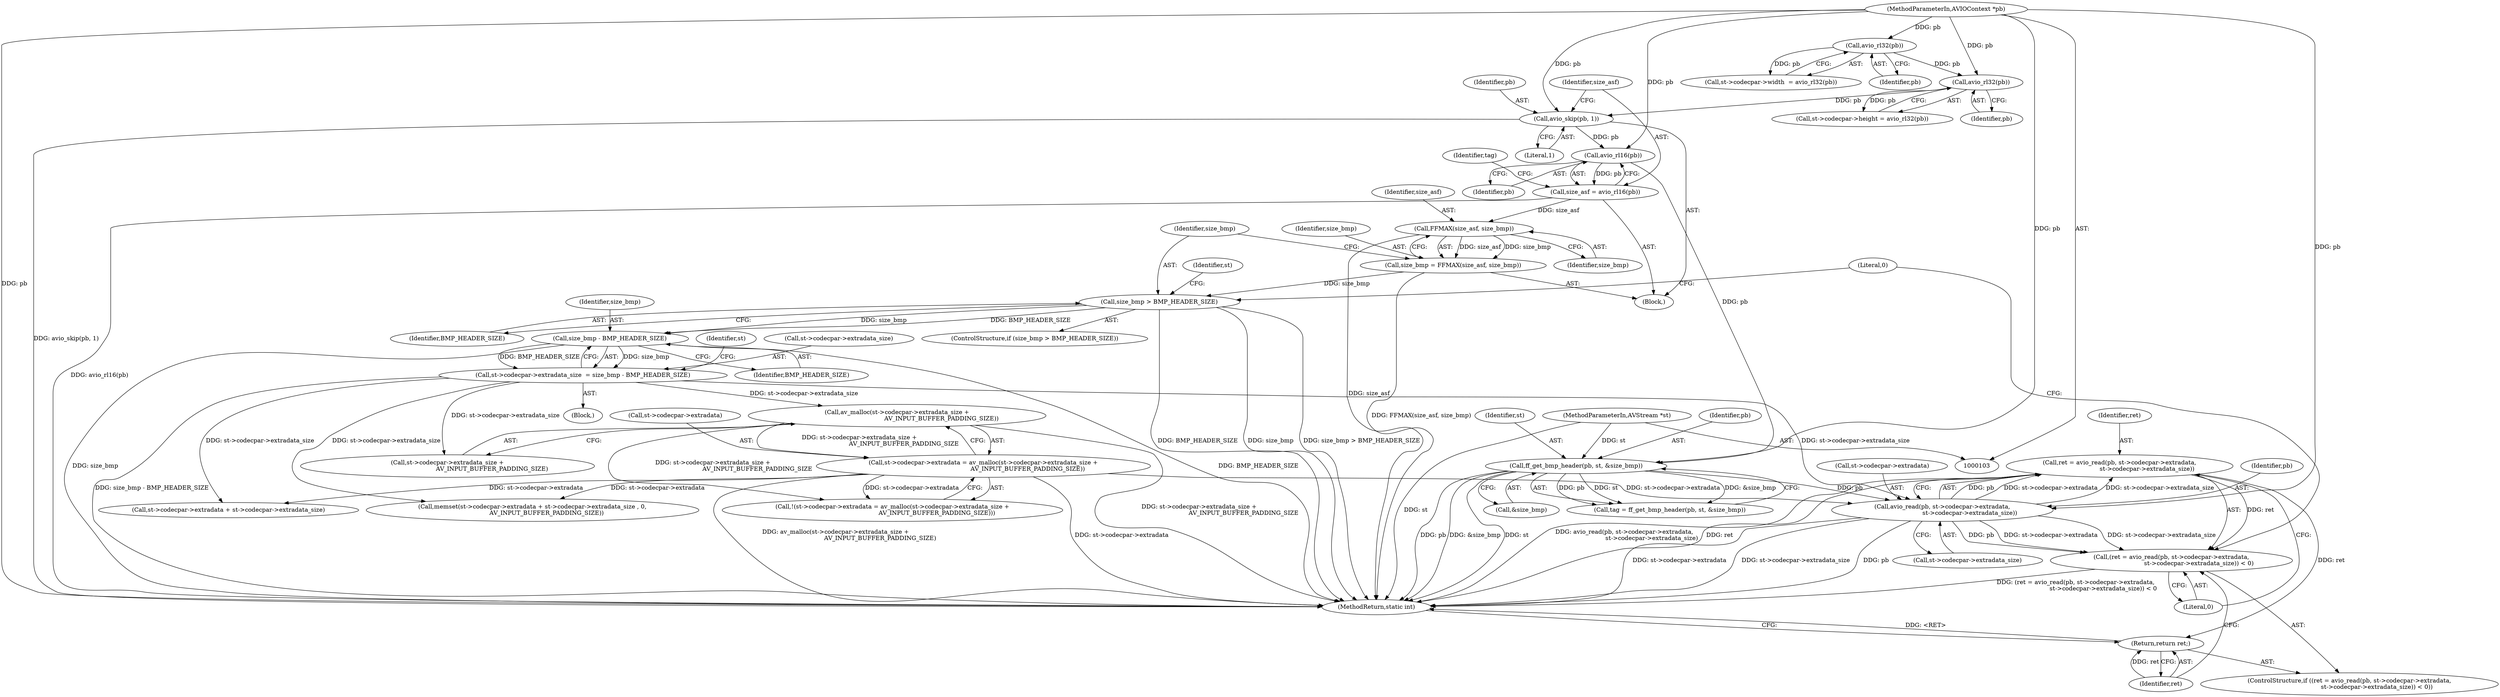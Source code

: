 digraph "1_FFmpeg_2b46ebdbff1d8dec7a3d8ea280a612b91a582869@API" {
"1000219" [label="(Call,ret = avio_read(pb, st->codecpar->extradata,\n                             st->codecpar->extradata_size))"];
"1000221" [label="(Call,avio_read(pb, st->codecpar->extradata,\n                             st->codecpar->extradata_size))"];
"1000135" [label="(Call,ff_get_bmp_header(pb, st, &size_bmp))"];
"1000131" [label="(Call,avio_rl16(pb))"];
"1000126" [label="(Call,avio_skip(pb, 1))"];
"1000124" [label="(Call,avio_rl32(pb))"];
"1000116" [label="(Call,avio_rl32(pb))"];
"1000104" [label="(MethodParameterIn,AVIOContext *pb)"];
"1000105" [label="(MethodParameterIn,AVStream *st)"];
"1000178" [label="(Call,st->codecpar->extradata = av_malloc(st->codecpar->extradata_size +\n                                               AV_INPUT_BUFFER_PADDING_SIZE))"];
"1000184" [label="(Call,av_malloc(st->codecpar->extradata_size +\n                                               AV_INPUT_BUFFER_PADDING_SIZE))"];
"1000167" [label="(Call,st->codecpar->extradata_size  = size_bmp - BMP_HEADER_SIZE)"];
"1000173" [label="(Call,size_bmp - BMP_HEADER_SIZE)"];
"1000162" [label="(Call,size_bmp > BMP_HEADER_SIZE)"];
"1000156" [label="(Call,size_bmp = FFMAX(size_asf, size_bmp))"];
"1000158" [label="(Call,FFMAX(size_asf, size_bmp))"];
"1000129" [label="(Call,size_asf = avio_rl16(pb))"];
"1000218" [label="(Call,(ret = avio_read(pb, st->codecpar->extradata,\n                             st->codecpar->extradata_size)) < 0)"];
"1000234" [label="(Return,return ret;)"];
"1000185" [label="(Call,st->codecpar->extradata_size +\n                                               AV_INPUT_BUFFER_PADDING_SIZE)"];
"1000160" [label="(Identifier,size_bmp)"];
"1000217" [label="(ControlStructure,if ((ret = avio_read(pb, st->codecpar->extradata,\n                             st->codecpar->extradata_size)) < 0))"];
"1000135" [label="(Call,ff_get_bmp_header(pb, st, &size_bmp))"];
"1000157" [label="(Identifier,size_bmp)"];
"1000219" [label="(Call,ret = avio_read(pb, st->codecpar->extradata,\n                             st->codecpar->extradata_size))"];
"1000104" [label="(MethodParameterIn,AVIOContext *pb)"];
"1000138" [label="(Call,&size_bmp)"];
"1000129" [label="(Call,size_asf = avio_rl16(pb))"];
"1000128" [label="(Literal,1)"];
"1000116" [label="(Call,avio_rl32(pb))"];
"1000163" [label="(Identifier,size_bmp)"];
"1000156" [label="(Call,size_bmp = FFMAX(size_asf, size_bmp))"];
"1000158" [label="(Call,FFMAX(size_asf, size_bmp))"];
"1000161" [label="(ControlStructure,if (size_bmp > BMP_HEADER_SIZE))"];
"1000175" [label="(Identifier,BMP_HEADER_SIZE)"];
"1000127" [label="(Identifier,pb)"];
"1000132" [label="(Identifier,pb)"];
"1000162" [label="(Call,size_bmp > BMP_HEADER_SIZE)"];
"1000130" [label="(Identifier,size_asf)"];
"1000177" [label="(Call,!(st->codecpar->extradata = av_malloc(st->codecpar->extradata_size +\n                                               AV_INPUT_BUFFER_PADDING_SIZE)))"];
"1000204" [label="(Call,st->codecpar->extradata + st->codecpar->extradata_size)"];
"1000179" [label="(Call,st->codecpar->extradata)"];
"1000203" [label="(Call,memset(st->codecpar->extradata + st->codecpar->extradata_size , 0,\n               AV_INPUT_BUFFER_PADDING_SIZE))"];
"1000136" [label="(Identifier,pb)"];
"1000125" [label="(Identifier,pb)"];
"1000170" [label="(Identifier,st)"];
"1000165" [label="(Block,)"];
"1000168" [label="(Call,st->codecpar->extradata_size)"];
"1000181" [label="(Identifier,st)"];
"1000167" [label="(Call,st->codecpar->extradata_size  = size_bmp - BMP_HEADER_SIZE)"];
"1000134" [label="(Identifier,tag)"];
"1000159" [label="(Identifier,size_asf)"];
"1000131" [label="(Call,avio_rl16(pb))"];
"1000174" [label="(Identifier,size_bmp)"];
"1000133" [label="(Call,tag = ff_get_bmp_header(pb, st, &size_bmp))"];
"1000110" [label="(Call,st->codecpar->width  = avio_rl32(pb))"];
"1000164" [label="(Identifier,BMP_HEADER_SIZE)"];
"1000184" [label="(Call,av_malloc(st->codecpar->extradata_size +\n                                               AV_INPUT_BUFFER_PADDING_SIZE))"];
"1000178" [label="(Call,st->codecpar->extradata = av_malloc(st->codecpar->extradata_size +\n                                               AV_INPUT_BUFFER_PADDING_SIZE))"];
"1000222" [label="(Identifier,pb)"];
"1000173" [label="(Call,size_bmp - BMP_HEADER_SIZE)"];
"1000233" [label="(Literal,0)"];
"1000220" [label="(Identifier,ret)"];
"1000238" [label="(MethodReturn,static int)"];
"1000218" [label="(Call,(ret = avio_read(pb, st->codecpar->extradata,\n                             st->codecpar->extradata_size)) < 0)"];
"1000126" [label="(Call,avio_skip(pb, 1))"];
"1000223" [label="(Call,st->codecpar->extradata)"];
"1000105" [label="(MethodParameterIn,AVStream *st)"];
"1000221" [label="(Call,avio_read(pb, st->codecpar->extradata,\n                             st->codecpar->extradata_size))"];
"1000235" [label="(Identifier,ret)"];
"1000106" [label="(Block,)"];
"1000228" [label="(Call,st->codecpar->extradata_size)"];
"1000118" [label="(Call,st->codecpar->height = avio_rl32(pb))"];
"1000237" [label="(Literal,0)"];
"1000137" [label="(Identifier,st)"];
"1000234" [label="(Return,return ret;)"];
"1000124" [label="(Call,avio_rl32(pb))"];
"1000117" [label="(Identifier,pb)"];
"1000219" -> "1000218"  [label="AST: "];
"1000219" -> "1000221"  [label="CFG: "];
"1000220" -> "1000219"  [label="AST: "];
"1000221" -> "1000219"  [label="AST: "];
"1000233" -> "1000219"  [label="CFG: "];
"1000219" -> "1000238"  [label="DDG: avio_read(pb, st->codecpar->extradata,\n                             st->codecpar->extradata_size)"];
"1000219" -> "1000238"  [label="DDG: ret"];
"1000219" -> "1000218"  [label="DDG: ret"];
"1000221" -> "1000219"  [label="DDG: pb"];
"1000221" -> "1000219"  [label="DDG: st->codecpar->extradata"];
"1000221" -> "1000219"  [label="DDG: st->codecpar->extradata_size"];
"1000219" -> "1000234"  [label="DDG: ret"];
"1000221" -> "1000228"  [label="CFG: "];
"1000222" -> "1000221"  [label="AST: "];
"1000223" -> "1000221"  [label="AST: "];
"1000228" -> "1000221"  [label="AST: "];
"1000221" -> "1000238"  [label="DDG: st->codecpar->extradata"];
"1000221" -> "1000238"  [label="DDG: st->codecpar->extradata_size"];
"1000221" -> "1000238"  [label="DDG: pb"];
"1000221" -> "1000218"  [label="DDG: pb"];
"1000221" -> "1000218"  [label="DDG: st->codecpar->extradata"];
"1000221" -> "1000218"  [label="DDG: st->codecpar->extradata_size"];
"1000135" -> "1000221"  [label="DDG: pb"];
"1000104" -> "1000221"  [label="DDG: pb"];
"1000178" -> "1000221"  [label="DDG: st->codecpar->extradata"];
"1000167" -> "1000221"  [label="DDG: st->codecpar->extradata_size"];
"1000135" -> "1000133"  [label="AST: "];
"1000135" -> "1000138"  [label="CFG: "];
"1000136" -> "1000135"  [label="AST: "];
"1000137" -> "1000135"  [label="AST: "];
"1000138" -> "1000135"  [label="AST: "];
"1000133" -> "1000135"  [label="CFG: "];
"1000135" -> "1000238"  [label="DDG: pb"];
"1000135" -> "1000238"  [label="DDG: &size_bmp"];
"1000135" -> "1000238"  [label="DDG: st"];
"1000135" -> "1000133"  [label="DDG: pb"];
"1000135" -> "1000133"  [label="DDG: st"];
"1000135" -> "1000133"  [label="DDG: &size_bmp"];
"1000131" -> "1000135"  [label="DDG: pb"];
"1000104" -> "1000135"  [label="DDG: pb"];
"1000105" -> "1000135"  [label="DDG: st"];
"1000131" -> "1000129"  [label="AST: "];
"1000131" -> "1000132"  [label="CFG: "];
"1000132" -> "1000131"  [label="AST: "];
"1000129" -> "1000131"  [label="CFG: "];
"1000131" -> "1000129"  [label="DDG: pb"];
"1000126" -> "1000131"  [label="DDG: pb"];
"1000104" -> "1000131"  [label="DDG: pb"];
"1000126" -> "1000106"  [label="AST: "];
"1000126" -> "1000128"  [label="CFG: "];
"1000127" -> "1000126"  [label="AST: "];
"1000128" -> "1000126"  [label="AST: "];
"1000130" -> "1000126"  [label="CFG: "];
"1000126" -> "1000238"  [label="DDG: avio_skip(pb, 1)"];
"1000124" -> "1000126"  [label="DDG: pb"];
"1000104" -> "1000126"  [label="DDG: pb"];
"1000124" -> "1000118"  [label="AST: "];
"1000124" -> "1000125"  [label="CFG: "];
"1000125" -> "1000124"  [label="AST: "];
"1000118" -> "1000124"  [label="CFG: "];
"1000124" -> "1000118"  [label="DDG: pb"];
"1000116" -> "1000124"  [label="DDG: pb"];
"1000104" -> "1000124"  [label="DDG: pb"];
"1000116" -> "1000110"  [label="AST: "];
"1000116" -> "1000117"  [label="CFG: "];
"1000117" -> "1000116"  [label="AST: "];
"1000110" -> "1000116"  [label="CFG: "];
"1000116" -> "1000110"  [label="DDG: pb"];
"1000104" -> "1000116"  [label="DDG: pb"];
"1000104" -> "1000103"  [label="AST: "];
"1000104" -> "1000238"  [label="DDG: pb"];
"1000105" -> "1000103"  [label="AST: "];
"1000105" -> "1000238"  [label="DDG: st"];
"1000178" -> "1000177"  [label="AST: "];
"1000178" -> "1000184"  [label="CFG: "];
"1000179" -> "1000178"  [label="AST: "];
"1000184" -> "1000178"  [label="AST: "];
"1000177" -> "1000178"  [label="CFG: "];
"1000178" -> "1000238"  [label="DDG: st->codecpar->extradata"];
"1000178" -> "1000238"  [label="DDG: av_malloc(st->codecpar->extradata_size +\n                                               AV_INPUT_BUFFER_PADDING_SIZE)"];
"1000178" -> "1000177"  [label="DDG: st->codecpar->extradata"];
"1000184" -> "1000178"  [label="DDG: st->codecpar->extradata_size +\n                                               AV_INPUT_BUFFER_PADDING_SIZE"];
"1000178" -> "1000203"  [label="DDG: st->codecpar->extradata"];
"1000178" -> "1000204"  [label="DDG: st->codecpar->extradata"];
"1000184" -> "1000185"  [label="CFG: "];
"1000185" -> "1000184"  [label="AST: "];
"1000184" -> "1000238"  [label="DDG: st->codecpar->extradata_size +\n                                               AV_INPUT_BUFFER_PADDING_SIZE"];
"1000184" -> "1000177"  [label="DDG: st->codecpar->extradata_size +\n                                               AV_INPUT_BUFFER_PADDING_SIZE"];
"1000167" -> "1000184"  [label="DDG: st->codecpar->extradata_size"];
"1000167" -> "1000165"  [label="AST: "];
"1000167" -> "1000173"  [label="CFG: "];
"1000168" -> "1000167"  [label="AST: "];
"1000173" -> "1000167"  [label="AST: "];
"1000181" -> "1000167"  [label="CFG: "];
"1000167" -> "1000238"  [label="DDG: size_bmp - BMP_HEADER_SIZE"];
"1000173" -> "1000167"  [label="DDG: size_bmp"];
"1000173" -> "1000167"  [label="DDG: BMP_HEADER_SIZE"];
"1000167" -> "1000185"  [label="DDG: st->codecpar->extradata_size"];
"1000167" -> "1000203"  [label="DDG: st->codecpar->extradata_size"];
"1000167" -> "1000204"  [label="DDG: st->codecpar->extradata_size"];
"1000173" -> "1000175"  [label="CFG: "];
"1000174" -> "1000173"  [label="AST: "];
"1000175" -> "1000173"  [label="AST: "];
"1000173" -> "1000238"  [label="DDG: size_bmp"];
"1000173" -> "1000238"  [label="DDG: BMP_HEADER_SIZE"];
"1000162" -> "1000173"  [label="DDG: size_bmp"];
"1000162" -> "1000173"  [label="DDG: BMP_HEADER_SIZE"];
"1000162" -> "1000161"  [label="AST: "];
"1000162" -> "1000164"  [label="CFG: "];
"1000163" -> "1000162"  [label="AST: "];
"1000164" -> "1000162"  [label="AST: "];
"1000170" -> "1000162"  [label="CFG: "];
"1000237" -> "1000162"  [label="CFG: "];
"1000162" -> "1000238"  [label="DDG: BMP_HEADER_SIZE"];
"1000162" -> "1000238"  [label="DDG: size_bmp"];
"1000162" -> "1000238"  [label="DDG: size_bmp > BMP_HEADER_SIZE"];
"1000156" -> "1000162"  [label="DDG: size_bmp"];
"1000156" -> "1000106"  [label="AST: "];
"1000156" -> "1000158"  [label="CFG: "];
"1000157" -> "1000156"  [label="AST: "];
"1000158" -> "1000156"  [label="AST: "];
"1000163" -> "1000156"  [label="CFG: "];
"1000156" -> "1000238"  [label="DDG: FFMAX(size_asf, size_bmp)"];
"1000158" -> "1000156"  [label="DDG: size_asf"];
"1000158" -> "1000156"  [label="DDG: size_bmp"];
"1000158" -> "1000160"  [label="CFG: "];
"1000159" -> "1000158"  [label="AST: "];
"1000160" -> "1000158"  [label="AST: "];
"1000158" -> "1000238"  [label="DDG: size_asf"];
"1000129" -> "1000158"  [label="DDG: size_asf"];
"1000129" -> "1000106"  [label="AST: "];
"1000130" -> "1000129"  [label="AST: "];
"1000134" -> "1000129"  [label="CFG: "];
"1000129" -> "1000238"  [label="DDG: avio_rl16(pb)"];
"1000218" -> "1000217"  [label="AST: "];
"1000218" -> "1000233"  [label="CFG: "];
"1000233" -> "1000218"  [label="AST: "];
"1000235" -> "1000218"  [label="CFG: "];
"1000237" -> "1000218"  [label="CFG: "];
"1000218" -> "1000238"  [label="DDG: (ret = avio_read(pb, st->codecpar->extradata,\n                             st->codecpar->extradata_size)) < 0"];
"1000234" -> "1000217"  [label="AST: "];
"1000234" -> "1000235"  [label="CFG: "];
"1000235" -> "1000234"  [label="AST: "];
"1000238" -> "1000234"  [label="CFG: "];
"1000234" -> "1000238"  [label="DDG: <RET>"];
"1000235" -> "1000234"  [label="DDG: ret"];
}
